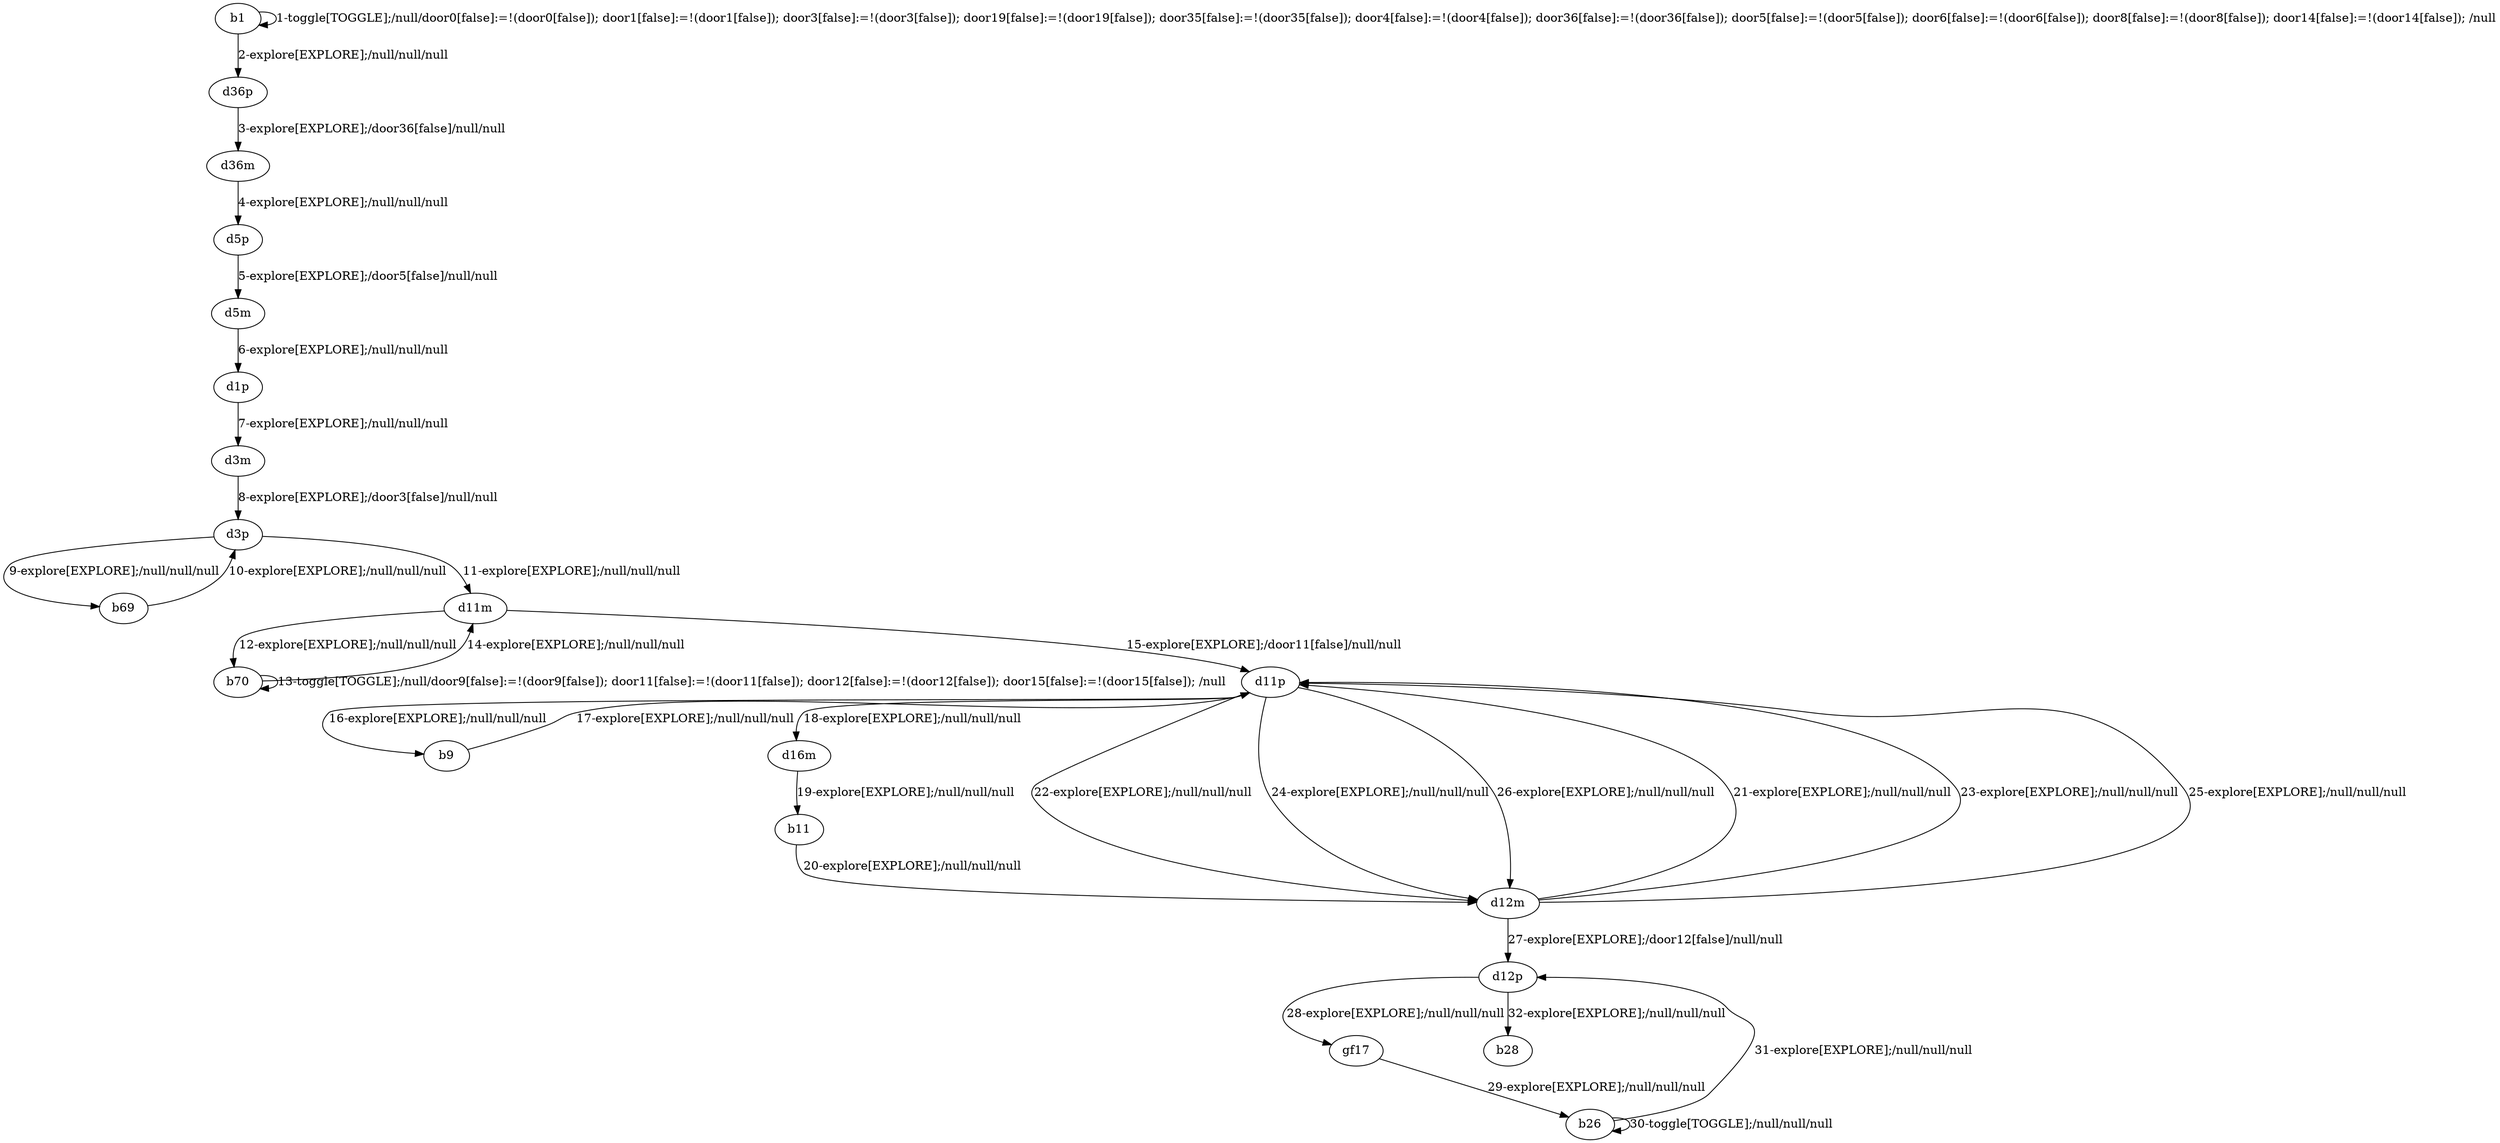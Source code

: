 # Total number of goals covered by this test: 15
# d12p --> gf17
# d12m --> d11p
# gf17 --> b26
# b70 --> b70
# d12p --> b28
# b26 --> b26
# b11 --> d12m
# d11p --> d16m
# b26 --> d12p
# d16m --> b11
# d11p --> b9
# d11m --> d11p
# b9 --> d11p
# d11p --> d12m
# d12m --> d12p

digraph g {
"b1" -> "b1" [label = "1-toggle[TOGGLE];/null/door0[false]:=!(door0[false]); door1[false]:=!(door1[false]); door3[false]:=!(door3[false]); door19[false]:=!(door19[false]); door35[false]:=!(door35[false]); door4[false]:=!(door4[false]); door36[false]:=!(door36[false]); door5[false]:=!(door5[false]); door6[false]:=!(door6[false]); door8[false]:=!(door8[false]); door14[false]:=!(door14[false]); /null"];
"b1" -> "d36p" [label = "2-explore[EXPLORE];/null/null/null"];
"d36p" -> "d36m" [label = "3-explore[EXPLORE];/door36[false]/null/null"];
"d36m" -> "d5p" [label = "4-explore[EXPLORE];/null/null/null"];
"d5p" -> "d5m" [label = "5-explore[EXPLORE];/door5[false]/null/null"];
"d5m" -> "d1p" [label = "6-explore[EXPLORE];/null/null/null"];
"d1p" -> "d3m" [label = "7-explore[EXPLORE];/null/null/null"];
"d3m" -> "d3p" [label = "8-explore[EXPLORE];/door3[false]/null/null"];
"d3p" -> "b69" [label = "9-explore[EXPLORE];/null/null/null"];
"b69" -> "d3p" [label = "10-explore[EXPLORE];/null/null/null"];
"d3p" -> "d11m" [label = "11-explore[EXPLORE];/null/null/null"];
"d11m" -> "b70" [label = "12-explore[EXPLORE];/null/null/null"];
"b70" -> "b70" [label = "13-toggle[TOGGLE];/null/door9[false]:=!(door9[false]); door11[false]:=!(door11[false]); door12[false]:=!(door12[false]); door15[false]:=!(door15[false]); /null"];
"b70" -> "d11m" [label = "14-explore[EXPLORE];/null/null/null"];
"d11m" -> "d11p" [label = "15-explore[EXPLORE];/door11[false]/null/null"];
"d11p" -> "b9" [label = "16-explore[EXPLORE];/null/null/null"];
"b9" -> "d11p" [label = "17-explore[EXPLORE];/null/null/null"];
"d11p" -> "d16m" [label = "18-explore[EXPLORE];/null/null/null"];
"d16m" -> "b11" [label = "19-explore[EXPLORE];/null/null/null"];
"b11" -> "d12m" [label = "20-explore[EXPLORE];/null/null/null"];
"d12m" -> "d11p" [label = "21-explore[EXPLORE];/null/null/null"];
"d11p" -> "d12m" [label = "22-explore[EXPLORE];/null/null/null"];
"d12m" -> "d11p" [label = "23-explore[EXPLORE];/null/null/null"];
"d11p" -> "d12m" [label = "24-explore[EXPLORE];/null/null/null"];
"d12m" -> "d11p" [label = "25-explore[EXPLORE];/null/null/null"];
"d11p" -> "d12m" [label = "26-explore[EXPLORE];/null/null/null"];
"d12m" -> "d12p" [label = "27-explore[EXPLORE];/door12[false]/null/null"];
"d12p" -> "gf17" [label = "28-explore[EXPLORE];/null/null/null"];
"gf17" -> "b26" [label = "29-explore[EXPLORE];/null/null/null"];
"b26" -> "b26" [label = "30-toggle[TOGGLE];/null/null/null"];
"b26" -> "d12p" [label = "31-explore[EXPLORE];/null/null/null"];
"d12p" -> "b28" [label = "32-explore[EXPLORE];/null/null/null"];
}